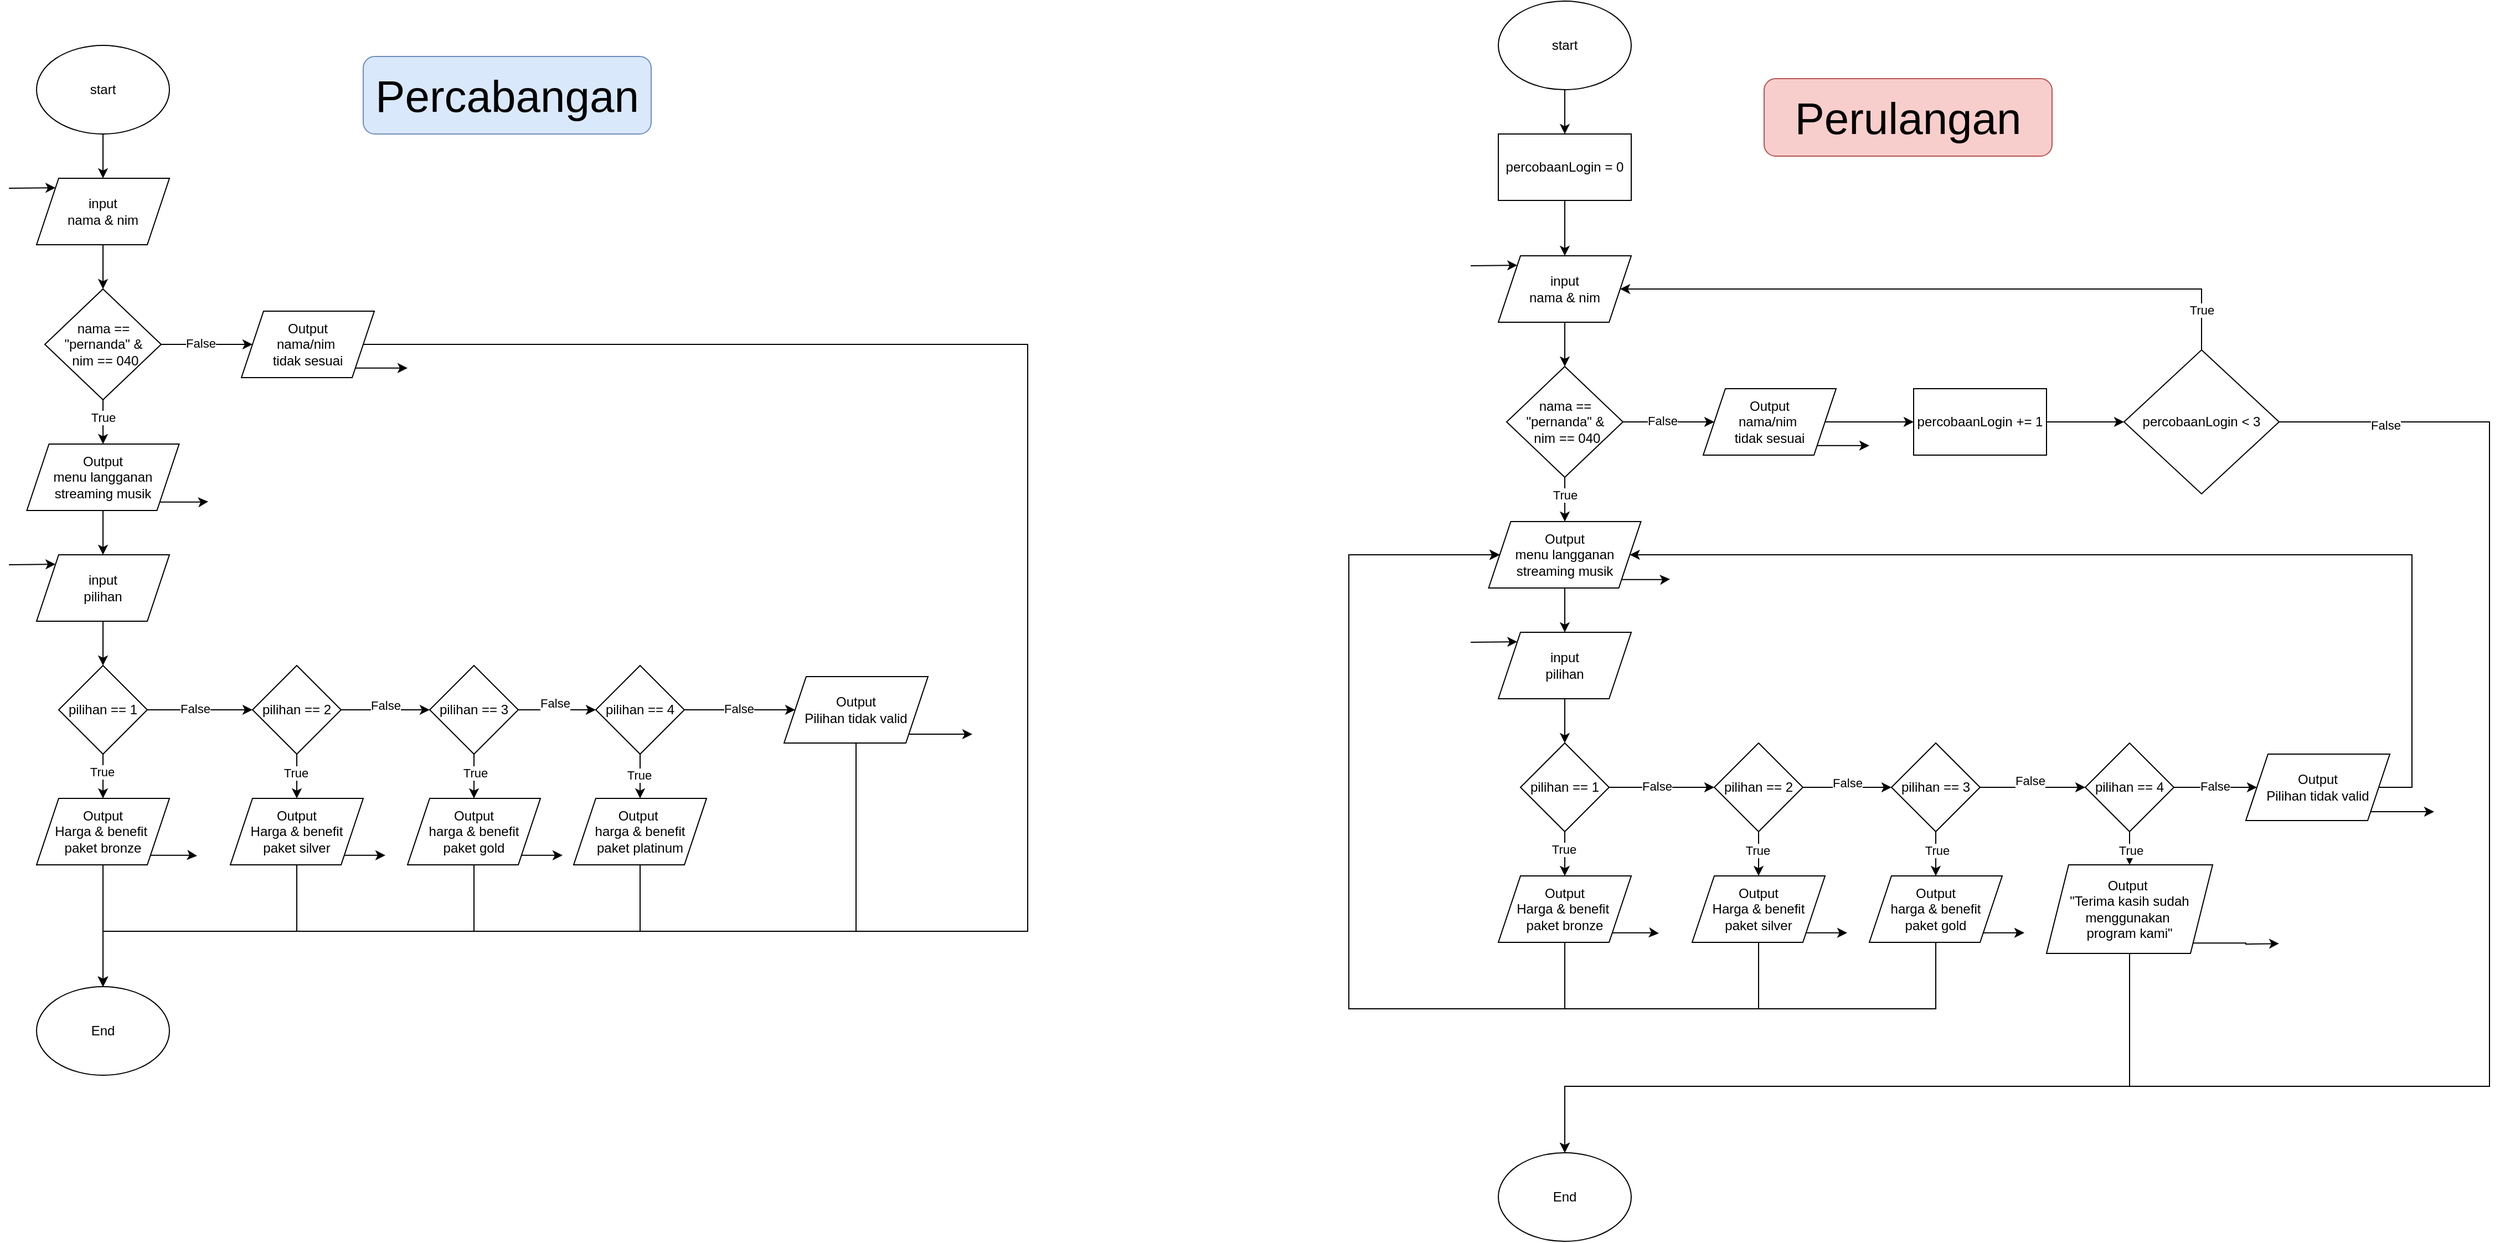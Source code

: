 <mxfile version="28.2.5">
  <diagram name="Page-1" id="maHT4FSvqRylTbP68qsX">
    <mxGraphModel grid="1" page="1" gridSize="10" guides="1" tooltips="1" connect="1" arrows="1" fold="1" pageScale="1" pageWidth="850" pageHeight="1100" math="0" shadow="0">
      <root>
        <mxCell id="0" />
        <mxCell id="1" parent="0" />
        <mxCell id="I-i70V5M9BXq4tLb4b1U-3" value="" style="edgeStyle=orthogonalEdgeStyle;rounded=0;orthogonalLoop=1;jettySize=auto;html=1;" edge="1" parent="1" source="I-i70V5M9BXq4tLb4b1U-1" target="I-i70V5M9BXq4tLb4b1U-2">
          <mxGeometry relative="1" as="geometry" />
        </mxCell>
        <mxCell id="I-i70V5M9BXq4tLb4b1U-1" value="start" style="ellipse;whiteSpace=wrap;html=1;" vertex="1" parent="1">
          <mxGeometry x="305" y="40" width="120" height="80" as="geometry" />
        </mxCell>
        <mxCell id="I-i70V5M9BXq4tLb4b1U-6" value="" style="edgeStyle=orthogonalEdgeStyle;rounded=0;orthogonalLoop=1;jettySize=auto;html=1;" edge="1" parent="1" source="I-i70V5M9BXq4tLb4b1U-2" target="I-i70V5M9BXq4tLb4b1U-5">
          <mxGeometry relative="1" as="geometry" />
        </mxCell>
        <mxCell id="I-i70V5M9BXq4tLb4b1U-2" value="input&lt;div&gt;nama &amp;amp; nim&lt;/div&gt;" style="shape=parallelogram;perimeter=parallelogramPerimeter;whiteSpace=wrap;html=1;fixedSize=1;" vertex="1" parent="1">
          <mxGeometry x="305" y="160" width="120" height="60" as="geometry" />
        </mxCell>
        <mxCell id="I-i70V5M9BXq4tLb4b1U-4" value="" style="endArrow=classic;html=1;rounded=0;entryX=0;entryY=0;entryDx=0;entryDy=0;" edge="1" parent="1" target="I-i70V5M9BXq4tLb4b1U-2">
          <mxGeometry width="50" height="50" relative="1" as="geometry">
            <mxPoint x="280" y="169" as="sourcePoint" />
            <mxPoint x="410" y="240" as="targetPoint" />
          </mxGeometry>
        </mxCell>
        <mxCell id="I-i70V5M9BXq4tLb4b1U-8" value="" style="edgeStyle=orthogonalEdgeStyle;rounded=0;orthogonalLoop=1;jettySize=auto;html=1;" edge="1" parent="1" source="I-i70V5M9BXq4tLb4b1U-5" target="I-i70V5M9BXq4tLb4b1U-7">
          <mxGeometry relative="1" as="geometry" />
        </mxCell>
        <mxCell id="I-i70V5M9BXq4tLb4b1U-23" value="True" style="edgeLabel;html=1;align=center;verticalAlign=middle;resizable=0;points=[];" vertex="1" connectable="0" parent="I-i70V5M9BXq4tLb4b1U-8">
          <mxGeometry x="-0.222" relative="1" as="geometry">
            <mxPoint as="offset" />
          </mxGeometry>
        </mxCell>
        <mxCell id="I-i70V5M9BXq4tLb4b1U-55" value="" style="edgeStyle=orthogonalEdgeStyle;rounded=0;orthogonalLoop=1;jettySize=auto;html=1;" edge="1" parent="1" source="I-i70V5M9BXq4tLb4b1U-5" target="I-i70V5M9BXq4tLb4b1U-54">
          <mxGeometry relative="1" as="geometry" />
        </mxCell>
        <mxCell id="I-i70V5M9BXq4tLb4b1U-58" value="False" style="edgeLabel;html=1;align=center;verticalAlign=middle;resizable=0;points=[];" vertex="1" connectable="0" parent="I-i70V5M9BXq4tLb4b1U-55">
          <mxGeometry x="-0.142" y="1" relative="1" as="geometry">
            <mxPoint as="offset" />
          </mxGeometry>
        </mxCell>
        <mxCell id="I-i70V5M9BXq4tLb4b1U-5" value="nama == &quot;pernanda&quot; &amp;amp;&lt;div&gt;&amp;nbsp;nim == 040&lt;/div&gt;" style="rhombus;whiteSpace=wrap;html=1;" vertex="1" parent="1">
          <mxGeometry x="312.5" y="260" width="105" height="100" as="geometry" />
        </mxCell>
        <mxCell id="I-i70V5M9BXq4tLb4b1U-9" style="edgeStyle=orthogonalEdgeStyle;rounded=0;orthogonalLoop=1;jettySize=auto;html=1;exitX=1;exitY=1;exitDx=0;exitDy=0;" edge="1" parent="1" source="I-i70V5M9BXq4tLb4b1U-7">
          <mxGeometry relative="1" as="geometry">
            <mxPoint x="460" y="452" as="targetPoint" />
          </mxGeometry>
        </mxCell>
        <mxCell id="I-i70V5M9BXq4tLb4b1U-13" style="edgeStyle=orthogonalEdgeStyle;rounded=0;orthogonalLoop=1;jettySize=auto;html=1;exitX=0.5;exitY=1;exitDx=0;exitDy=0;entryX=0.5;entryY=0;entryDx=0;entryDy=0;" edge="1" parent="1" source="I-i70V5M9BXq4tLb4b1U-7" target="I-i70V5M9BXq4tLb4b1U-11">
          <mxGeometry relative="1" as="geometry" />
        </mxCell>
        <mxCell id="I-i70V5M9BXq4tLb4b1U-7" value="Output&lt;div&gt;menu langganan streaming musik&lt;/div&gt;" style="shape=parallelogram;perimeter=parallelogramPerimeter;whiteSpace=wrap;html=1;fixedSize=1;" vertex="1" parent="1">
          <mxGeometry x="296.25" y="400" width="137.5" height="60" as="geometry" />
        </mxCell>
        <mxCell id="I-i70V5M9BXq4tLb4b1U-15" value="" style="edgeStyle=orthogonalEdgeStyle;rounded=0;orthogonalLoop=1;jettySize=auto;html=1;" edge="1" parent="1" source="I-i70V5M9BXq4tLb4b1U-11" target="I-i70V5M9BXq4tLb4b1U-14">
          <mxGeometry relative="1" as="geometry" />
        </mxCell>
        <mxCell id="I-i70V5M9BXq4tLb4b1U-11" value="input&lt;div&gt;pilihan&lt;/div&gt;" style="shape=parallelogram;perimeter=parallelogramPerimeter;whiteSpace=wrap;html=1;fixedSize=1;" vertex="1" parent="1">
          <mxGeometry x="305" y="500" width="120" height="60" as="geometry" />
        </mxCell>
        <mxCell id="I-i70V5M9BXq4tLb4b1U-12" value="" style="endArrow=classic;html=1;rounded=0;entryX=0;entryY=0;entryDx=0;entryDy=0;" edge="1" parent="1" target="I-i70V5M9BXq4tLb4b1U-11">
          <mxGeometry width="50" height="50" relative="1" as="geometry">
            <mxPoint x="280" y="509" as="sourcePoint" />
            <mxPoint x="418.75" y="630" as="targetPoint" />
          </mxGeometry>
        </mxCell>
        <mxCell id="I-i70V5M9BXq4tLb4b1U-21" value="" style="edgeStyle=orthogonalEdgeStyle;rounded=0;orthogonalLoop=1;jettySize=auto;html=1;" edge="1" parent="1" source="I-i70V5M9BXq4tLb4b1U-14" target="I-i70V5M9BXq4tLb4b1U-20">
          <mxGeometry relative="1" as="geometry" />
        </mxCell>
        <mxCell id="I-i70V5M9BXq4tLb4b1U-24" value="True" style="edgeLabel;html=1;align=center;verticalAlign=middle;resizable=0;points=[];" vertex="1" connectable="0" parent="I-i70V5M9BXq4tLb4b1U-21">
          <mxGeometry x="-0.144" y="-1" relative="1" as="geometry">
            <mxPoint y="-1" as="offset" />
          </mxGeometry>
        </mxCell>
        <mxCell id="I-i70V5M9BXq4tLb4b1U-28" value="" style="edgeStyle=orthogonalEdgeStyle;rounded=0;orthogonalLoop=1;jettySize=auto;html=1;" edge="1" parent="1" source="I-i70V5M9BXq4tLb4b1U-14" target="I-i70V5M9BXq4tLb4b1U-27">
          <mxGeometry relative="1" as="geometry" />
        </mxCell>
        <mxCell id="I-i70V5M9BXq4tLb4b1U-59" value="False" style="edgeLabel;html=1;align=center;verticalAlign=middle;resizable=0;points=[];" vertex="1" connectable="0" parent="I-i70V5M9BXq4tLb4b1U-28">
          <mxGeometry x="-0.082" y="1" relative="1" as="geometry">
            <mxPoint x="-1" as="offset" />
          </mxGeometry>
        </mxCell>
        <mxCell id="I-i70V5M9BXq4tLb4b1U-14" value="pilihan == 1" style="rhombus;whiteSpace=wrap;html=1;" vertex="1" parent="1">
          <mxGeometry x="325" y="600" width="80" height="80" as="geometry" />
        </mxCell>
        <mxCell id="I-i70V5M9BXq4tLb4b1U-22" style="edgeStyle=orthogonalEdgeStyle;rounded=0;orthogonalLoop=1;jettySize=auto;html=1;exitX=1;exitY=1;exitDx=0;exitDy=0;" edge="1" parent="1" source="I-i70V5M9BXq4tLb4b1U-20">
          <mxGeometry relative="1" as="geometry">
            <mxPoint x="450" y="771.833" as="targetPoint" />
          </mxGeometry>
        </mxCell>
        <mxCell id="I-i70V5M9BXq4tLb4b1U-26" style="edgeStyle=orthogonalEdgeStyle;rounded=0;orthogonalLoop=1;jettySize=auto;html=1;exitX=0.5;exitY=1;exitDx=0;exitDy=0;entryX=0.5;entryY=0;entryDx=0;entryDy=0;" edge="1" parent="1" source="I-i70V5M9BXq4tLb4b1U-20" target="I-i70V5M9BXq4tLb4b1U-25">
          <mxGeometry relative="1" as="geometry" />
        </mxCell>
        <mxCell id="I-i70V5M9BXq4tLb4b1U-20" value="Output&lt;div&gt;Harga &amp;amp; benefit&amp;nbsp;&lt;/div&gt;&lt;div&gt;paket bronze&lt;/div&gt;" style="shape=parallelogram;perimeter=parallelogramPerimeter;whiteSpace=wrap;html=1;fixedSize=1;" vertex="1" parent="1">
          <mxGeometry x="305" y="720" width="120" height="60" as="geometry" />
        </mxCell>
        <mxCell id="I-i70V5M9BXq4tLb4b1U-25" value="End" style="ellipse;whiteSpace=wrap;html=1;" vertex="1" parent="1">
          <mxGeometry x="305" y="890" width="120" height="80" as="geometry" />
        </mxCell>
        <mxCell id="I-i70V5M9BXq4tLb4b1U-30" value="" style="edgeStyle=orthogonalEdgeStyle;rounded=0;orthogonalLoop=1;jettySize=auto;html=1;" edge="1" parent="1" source="I-i70V5M9BXq4tLb4b1U-27" target="I-i70V5M9BXq4tLb4b1U-29">
          <mxGeometry relative="1" as="geometry" />
        </mxCell>
        <mxCell id="I-i70V5M9BXq4tLb4b1U-61" value="True" style="edgeLabel;html=1;align=center;verticalAlign=middle;resizable=0;points=[];" vertex="1" connectable="0" parent="I-i70V5M9BXq4tLb4b1U-30">
          <mxGeometry x="-0.143" y="-1" relative="1" as="geometry">
            <mxPoint as="offset" />
          </mxGeometry>
        </mxCell>
        <mxCell id="I-i70V5M9BXq4tLb4b1U-33" value="" style="edgeStyle=orthogonalEdgeStyle;rounded=0;orthogonalLoop=1;jettySize=auto;html=1;" edge="1" parent="1" source="I-i70V5M9BXq4tLb4b1U-27" target="I-i70V5M9BXq4tLb4b1U-32">
          <mxGeometry relative="1" as="geometry" />
        </mxCell>
        <mxCell id="I-i70V5M9BXq4tLb4b1U-60" value="False" style="edgeLabel;html=1;align=center;verticalAlign=middle;resizable=0;points=[];" vertex="1" connectable="0" parent="I-i70V5M9BXq4tLb4b1U-33">
          <mxGeometry x="0.001" y="4" relative="1" as="geometry">
            <mxPoint as="offset" />
          </mxGeometry>
        </mxCell>
        <mxCell id="I-i70V5M9BXq4tLb4b1U-27" value="pilihan == 2" style="rhombus;whiteSpace=wrap;html=1;" vertex="1" parent="1">
          <mxGeometry x="500" y="600" width="80" height="80" as="geometry" />
        </mxCell>
        <mxCell id="I-i70V5M9BXq4tLb4b1U-31" style="edgeStyle=orthogonalEdgeStyle;rounded=0;orthogonalLoop=1;jettySize=auto;html=1;exitX=1;exitY=1;exitDx=0;exitDy=0;" edge="1" parent="1" source="I-i70V5M9BXq4tLb4b1U-29">
          <mxGeometry relative="1" as="geometry">
            <mxPoint x="620.0" y="771.471" as="targetPoint" />
          </mxGeometry>
        </mxCell>
        <mxCell id="I-i70V5M9BXq4tLb4b1U-48" style="edgeStyle=orthogonalEdgeStyle;rounded=0;orthogonalLoop=1;jettySize=auto;html=1;exitX=0.5;exitY=1;exitDx=0;exitDy=0;entryX=0.5;entryY=0;entryDx=0;entryDy=0;" edge="1" parent="1" source="I-i70V5M9BXq4tLb4b1U-29" target="I-i70V5M9BXq4tLb4b1U-25">
          <mxGeometry relative="1" as="geometry">
            <Array as="points">
              <mxPoint x="540" y="840" />
              <mxPoint x="365" y="840" />
            </Array>
          </mxGeometry>
        </mxCell>
        <mxCell id="I-i70V5M9BXq4tLb4b1U-29" value="Output&lt;div&gt;Harga &amp;amp; benefit&lt;/div&gt;&lt;div&gt;paket silver&lt;/div&gt;" style="shape=parallelogram;perimeter=parallelogramPerimeter;whiteSpace=wrap;html=1;fixedSize=1;" vertex="1" parent="1">
          <mxGeometry x="480" y="720" width="120" height="60" as="geometry" />
        </mxCell>
        <mxCell id="I-i70V5M9BXq4tLb4b1U-35" value="" style="edgeStyle=orthogonalEdgeStyle;rounded=0;orthogonalLoop=1;jettySize=auto;html=1;" edge="1" parent="1" source="I-i70V5M9BXq4tLb4b1U-32" target="I-i70V5M9BXq4tLb4b1U-34">
          <mxGeometry relative="1" as="geometry" />
        </mxCell>
        <mxCell id="I-i70V5M9BXq4tLb4b1U-62" value="True" style="edgeLabel;html=1;align=center;verticalAlign=middle;resizable=0;points=[];" vertex="1" connectable="0" parent="I-i70V5M9BXq4tLb4b1U-35">
          <mxGeometry x="-0.143" y="1" relative="1" as="geometry">
            <mxPoint as="offset" />
          </mxGeometry>
        </mxCell>
        <mxCell id="I-i70V5M9BXq4tLb4b1U-38" value="" style="edgeStyle=orthogonalEdgeStyle;rounded=0;orthogonalLoop=1;jettySize=auto;html=1;" edge="1" parent="1" source="I-i70V5M9BXq4tLb4b1U-32" target="I-i70V5M9BXq4tLb4b1U-37">
          <mxGeometry relative="1" as="geometry" />
        </mxCell>
        <mxCell id="I-i70V5M9BXq4tLb4b1U-63" value="False" style="edgeLabel;html=1;align=center;verticalAlign=middle;resizable=0;points=[];" vertex="1" connectable="0" parent="I-i70V5M9BXq4tLb4b1U-38">
          <mxGeometry x="-0.06" y="6" relative="1" as="geometry">
            <mxPoint as="offset" />
          </mxGeometry>
        </mxCell>
        <mxCell id="I-i70V5M9BXq4tLb4b1U-32" value="pilihan == 3" style="rhombus;whiteSpace=wrap;html=1;" vertex="1" parent="1">
          <mxGeometry x="660" y="600" width="80" height="80" as="geometry" />
        </mxCell>
        <mxCell id="I-i70V5M9BXq4tLb4b1U-36" style="edgeStyle=orthogonalEdgeStyle;rounded=0;orthogonalLoop=1;jettySize=auto;html=1;exitX=1;exitY=1;exitDx=0;exitDy=0;" edge="1" parent="1" source="I-i70V5M9BXq4tLb4b1U-34">
          <mxGeometry relative="1" as="geometry">
            <mxPoint x="780.0" y="771.471" as="targetPoint" />
          </mxGeometry>
        </mxCell>
        <mxCell id="I-i70V5M9BXq4tLb4b1U-49" style="edgeStyle=orthogonalEdgeStyle;rounded=0;orthogonalLoop=1;jettySize=auto;html=1;exitX=0.5;exitY=1;exitDx=0;exitDy=0;entryX=0.5;entryY=0;entryDx=0;entryDy=0;" edge="1" parent="1" source="I-i70V5M9BXq4tLb4b1U-34" target="I-i70V5M9BXq4tLb4b1U-25">
          <mxGeometry relative="1" as="geometry">
            <Array as="points">
              <mxPoint x="700" y="840" />
              <mxPoint x="365" y="840" />
            </Array>
          </mxGeometry>
        </mxCell>
        <mxCell id="I-i70V5M9BXq4tLb4b1U-34" value="Output&lt;div&gt;harga &amp;amp; benefit&lt;/div&gt;&lt;div&gt;paket gold&lt;/div&gt;" style="shape=parallelogram;perimeter=parallelogramPerimeter;whiteSpace=wrap;html=1;fixedSize=1;" vertex="1" parent="1">
          <mxGeometry x="640" y="720" width="120" height="60" as="geometry" />
        </mxCell>
        <mxCell id="I-i70V5M9BXq4tLb4b1U-44" value="" style="edgeStyle=orthogonalEdgeStyle;rounded=0;orthogonalLoop=1;jettySize=auto;html=1;" edge="1" parent="1" source="I-i70V5M9BXq4tLb4b1U-37" target="I-i70V5M9BXq4tLb4b1U-43">
          <mxGeometry relative="1" as="geometry" />
        </mxCell>
        <mxCell id="I-i70V5M9BXq4tLb4b1U-65" value="True" style="edgeLabel;html=1;align=center;verticalAlign=middle;resizable=0;points=[];" vertex="1" connectable="0" parent="I-i70V5M9BXq4tLb4b1U-44">
          <mxGeometry x="-0.071" y="-1" relative="1" as="geometry">
            <mxPoint as="offset" />
          </mxGeometry>
        </mxCell>
        <mxCell id="I-i70V5M9BXq4tLb4b1U-46" value="" style="edgeStyle=orthogonalEdgeStyle;rounded=0;orthogonalLoop=1;jettySize=auto;html=1;" edge="1" parent="1" source="I-i70V5M9BXq4tLb4b1U-37" target="I-i70V5M9BXq4tLb4b1U-45">
          <mxGeometry relative="1" as="geometry" />
        </mxCell>
        <mxCell id="I-i70V5M9BXq4tLb4b1U-64" value="False" style="edgeLabel;html=1;align=center;verticalAlign=middle;resizable=0;points=[];" vertex="1" connectable="0" parent="I-i70V5M9BXq4tLb4b1U-46">
          <mxGeometry x="-0.028" y="1" relative="1" as="geometry">
            <mxPoint as="offset" />
          </mxGeometry>
        </mxCell>
        <mxCell id="I-i70V5M9BXq4tLb4b1U-37" value="pilihan == 4" style="rhombus;whiteSpace=wrap;html=1;" vertex="1" parent="1">
          <mxGeometry x="810" y="600" width="80" height="80" as="geometry" />
        </mxCell>
        <mxCell id="I-i70V5M9BXq4tLb4b1U-50" style="edgeStyle=orthogonalEdgeStyle;rounded=0;orthogonalLoop=1;jettySize=auto;html=1;exitX=0.5;exitY=1;exitDx=0;exitDy=0;entryX=0.5;entryY=0;entryDx=0;entryDy=0;" edge="1" parent="1" source="I-i70V5M9BXq4tLb4b1U-43" target="I-i70V5M9BXq4tLb4b1U-25">
          <mxGeometry relative="1" as="geometry">
            <Array as="points">
              <mxPoint x="850" y="840" />
              <mxPoint x="365" y="840" />
            </Array>
          </mxGeometry>
        </mxCell>
        <mxCell id="I-i70V5M9BXq4tLb4b1U-43" value="Output&amp;nbsp;&lt;div&gt;harga &amp;amp; benefit&lt;/div&gt;&lt;div&gt;paket platinum&lt;/div&gt;" style="shape=parallelogram;perimeter=parallelogramPerimeter;whiteSpace=wrap;html=1;fixedSize=1;" vertex="1" parent="1">
          <mxGeometry x="790" y="720" width="120" height="60" as="geometry" />
        </mxCell>
        <mxCell id="I-i70V5M9BXq4tLb4b1U-47" style="edgeStyle=orthogonalEdgeStyle;rounded=0;orthogonalLoop=1;jettySize=auto;html=1;exitX=1;exitY=1;exitDx=0;exitDy=0;" edge="1" parent="1" source="I-i70V5M9BXq4tLb4b1U-45">
          <mxGeometry relative="1" as="geometry">
            <mxPoint x="1150" y="662.059" as="targetPoint" />
          </mxGeometry>
        </mxCell>
        <mxCell id="I-i70V5M9BXq4tLb4b1U-52" style="edgeStyle=orthogonalEdgeStyle;rounded=0;orthogonalLoop=1;jettySize=auto;html=1;exitX=0.5;exitY=1;exitDx=0;exitDy=0;entryX=0.5;entryY=0;entryDx=0;entryDy=0;" edge="1" parent="1" source="I-i70V5M9BXq4tLb4b1U-45" target="I-i70V5M9BXq4tLb4b1U-25">
          <mxGeometry relative="1" as="geometry">
            <Array as="points">
              <mxPoint x="1045" y="840" />
              <mxPoint x="365" y="840" />
            </Array>
          </mxGeometry>
        </mxCell>
        <mxCell id="I-i70V5M9BXq4tLb4b1U-45" value="Output&lt;div&gt;Pilihan tidak valid&lt;/div&gt;" style="shape=parallelogram;perimeter=parallelogramPerimeter;whiteSpace=wrap;html=1;fixedSize=1;" vertex="1" parent="1">
          <mxGeometry x="980" y="610" width="130" height="60" as="geometry" />
        </mxCell>
        <mxCell id="I-i70V5M9BXq4tLb4b1U-56" style="edgeStyle=orthogonalEdgeStyle;rounded=0;orthogonalLoop=1;jettySize=auto;html=1;exitX=1;exitY=1;exitDx=0;exitDy=0;" edge="1" parent="1" source="I-i70V5M9BXq4tLb4b1U-54">
          <mxGeometry relative="1" as="geometry">
            <mxPoint x="640.0" y="331.429" as="targetPoint" />
          </mxGeometry>
        </mxCell>
        <mxCell id="I-i70V5M9BXq4tLb4b1U-57" style="edgeStyle=orthogonalEdgeStyle;rounded=0;orthogonalLoop=1;jettySize=auto;html=1;exitX=1;exitY=0.5;exitDx=0;exitDy=0;entryX=0.5;entryY=0;entryDx=0;entryDy=0;" edge="1" parent="1" source="I-i70V5M9BXq4tLb4b1U-54" target="I-i70V5M9BXq4tLb4b1U-25">
          <mxGeometry relative="1" as="geometry">
            <Array as="points">
              <mxPoint x="1200" y="310" />
              <mxPoint x="1200" y="840" />
              <mxPoint x="365" y="840" />
            </Array>
          </mxGeometry>
        </mxCell>
        <mxCell id="I-i70V5M9BXq4tLb4b1U-54" value="Output&lt;div&gt;nama/nim&amp;nbsp;&lt;/div&gt;&lt;div&gt;tidak sesuai&lt;/div&gt;" style="shape=parallelogram;perimeter=parallelogramPerimeter;whiteSpace=wrap;html=1;fixedSize=1;" vertex="1" parent="1">
          <mxGeometry x="490" y="280" width="120" height="60" as="geometry" />
        </mxCell>
        <mxCell id="JvaA8ZOsktSTNldXVIe7-59" value="" style="edgeStyle=orthogonalEdgeStyle;rounded=0;orthogonalLoop=1;jettySize=auto;html=1;" edge="1" parent="1" source="JvaA8ZOsktSTNldXVIe7-2" target="JvaA8ZOsktSTNldXVIe7-58">
          <mxGeometry relative="1" as="geometry" />
        </mxCell>
        <mxCell id="JvaA8ZOsktSTNldXVIe7-2" value="start" style="ellipse;whiteSpace=wrap;html=1;" vertex="1" parent="1">
          <mxGeometry x="1625" width="120" height="80" as="geometry" />
        </mxCell>
        <mxCell id="JvaA8ZOsktSTNldXVIe7-3" value="" style="edgeStyle=orthogonalEdgeStyle;rounded=0;orthogonalLoop=1;jettySize=auto;html=1;" edge="1" parent="1" source="JvaA8ZOsktSTNldXVIe7-4" target="JvaA8ZOsktSTNldXVIe7-10">
          <mxGeometry relative="1" as="geometry" />
        </mxCell>
        <mxCell id="JvaA8ZOsktSTNldXVIe7-4" value="input&lt;div&gt;nama &amp;amp; nim&lt;/div&gt;" style="shape=parallelogram;perimeter=parallelogramPerimeter;whiteSpace=wrap;html=1;fixedSize=1;" vertex="1" parent="1">
          <mxGeometry x="1625" y="230" width="120" height="60" as="geometry" />
        </mxCell>
        <mxCell id="JvaA8ZOsktSTNldXVIe7-5" value="" style="endArrow=classic;html=1;rounded=0;entryX=0;entryY=0;entryDx=0;entryDy=0;" edge="1" parent="1" target="JvaA8ZOsktSTNldXVIe7-4">
          <mxGeometry width="50" height="50" relative="1" as="geometry">
            <mxPoint x="1600" y="239" as="sourcePoint" />
            <mxPoint x="1730" y="310" as="targetPoint" />
          </mxGeometry>
        </mxCell>
        <mxCell id="JvaA8ZOsktSTNldXVIe7-6" value="" style="edgeStyle=orthogonalEdgeStyle;rounded=0;orthogonalLoop=1;jettySize=auto;html=1;" edge="1" parent="1" source="JvaA8ZOsktSTNldXVIe7-10" target="JvaA8ZOsktSTNldXVIe7-13">
          <mxGeometry relative="1" as="geometry" />
        </mxCell>
        <mxCell id="JvaA8ZOsktSTNldXVIe7-7" value="True" style="edgeLabel;html=1;align=center;verticalAlign=middle;resizable=0;points=[];" connectable="0" vertex="1" parent="JvaA8ZOsktSTNldXVIe7-6">
          <mxGeometry x="-0.222" relative="1" as="geometry">
            <mxPoint as="offset" />
          </mxGeometry>
        </mxCell>
        <mxCell id="JvaA8ZOsktSTNldXVIe7-8" value="" style="edgeStyle=orthogonalEdgeStyle;rounded=0;orthogonalLoop=1;jettySize=auto;html=1;" edge="1" parent="1" source="JvaA8ZOsktSTNldXVIe7-10" target="JvaA8ZOsktSTNldXVIe7-54">
          <mxGeometry relative="1" as="geometry" />
        </mxCell>
        <mxCell id="JvaA8ZOsktSTNldXVIe7-9" value="False" style="edgeLabel;html=1;align=center;verticalAlign=middle;resizable=0;points=[];" connectable="0" vertex="1" parent="JvaA8ZOsktSTNldXVIe7-8">
          <mxGeometry x="-0.142" y="1" relative="1" as="geometry">
            <mxPoint as="offset" />
          </mxGeometry>
        </mxCell>
        <mxCell id="JvaA8ZOsktSTNldXVIe7-10" value="nama == &quot;pernanda&quot; &amp;amp;&lt;div&gt;&amp;nbsp;nim == 040&lt;/div&gt;" style="rhombus;whiteSpace=wrap;html=1;" vertex="1" parent="1">
          <mxGeometry x="1632.5" y="330" width="105" height="100" as="geometry" />
        </mxCell>
        <mxCell id="JvaA8ZOsktSTNldXVIe7-11" style="edgeStyle=orthogonalEdgeStyle;rounded=0;orthogonalLoop=1;jettySize=auto;html=1;exitX=1;exitY=1;exitDx=0;exitDy=0;" edge="1" parent="1" source="JvaA8ZOsktSTNldXVIe7-13">
          <mxGeometry relative="1" as="geometry">
            <mxPoint x="1780" y="522" as="targetPoint" />
          </mxGeometry>
        </mxCell>
        <mxCell id="JvaA8ZOsktSTNldXVIe7-12" style="edgeStyle=orthogonalEdgeStyle;rounded=0;orthogonalLoop=1;jettySize=auto;html=1;exitX=0.5;exitY=1;exitDx=0;exitDy=0;entryX=0.5;entryY=0;entryDx=0;entryDy=0;" edge="1" parent="1" source="JvaA8ZOsktSTNldXVIe7-13" target="JvaA8ZOsktSTNldXVIe7-15">
          <mxGeometry relative="1" as="geometry" />
        </mxCell>
        <mxCell id="JvaA8ZOsktSTNldXVIe7-13" value="Output&lt;div&gt;menu langganan streaming musik&lt;/div&gt;" style="shape=parallelogram;perimeter=parallelogramPerimeter;whiteSpace=wrap;html=1;fixedSize=1;" vertex="1" parent="1">
          <mxGeometry x="1616.25" y="470" width="137.5" height="60" as="geometry" />
        </mxCell>
        <mxCell id="JvaA8ZOsktSTNldXVIe7-14" value="" style="edgeStyle=orthogonalEdgeStyle;rounded=0;orthogonalLoop=1;jettySize=auto;html=1;" edge="1" parent="1" source="JvaA8ZOsktSTNldXVIe7-15" target="JvaA8ZOsktSTNldXVIe7-21">
          <mxGeometry relative="1" as="geometry" />
        </mxCell>
        <mxCell id="JvaA8ZOsktSTNldXVIe7-15" value="input&lt;div&gt;pilihan&lt;/div&gt;" style="shape=parallelogram;perimeter=parallelogramPerimeter;whiteSpace=wrap;html=1;fixedSize=1;" vertex="1" parent="1">
          <mxGeometry x="1625" y="570" width="120" height="60" as="geometry" />
        </mxCell>
        <mxCell id="JvaA8ZOsktSTNldXVIe7-16" value="" style="endArrow=classic;html=1;rounded=0;entryX=0;entryY=0;entryDx=0;entryDy=0;" edge="1" parent="1" target="JvaA8ZOsktSTNldXVIe7-15">
          <mxGeometry width="50" height="50" relative="1" as="geometry">
            <mxPoint x="1600" y="579" as="sourcePoint" />
            <mxPoint x="1738.75" y="700" as="targetPoint" />
          </mxGeometry>
        </mxCell>
        <mxCell id="JvaA8ZOsktSTNldXVIe7-17" value="" style="edgeStyle=orthogonalEdgeStyle;rounded=0;orthogonalLoop=1;jettySize=auto;html=1;" edge="1" parent="1" source="JvaA8ZOsktSTNldXVIe7-21" target="JvaA8ZOsktSTNldXVIe7-24">
          <mxGeometry relative="1" as="geometry" />
        </mxCell>
        <mxCell id="JvaA8ZOsktSTNldXVIe7-18" value="True" style="edgeLabel;html=1;align=center;verticalAlign=middle;resizable=0;points=[];" connectable="0" vertex="1" parent="JvaA8ZOsktSTNldXVIe7-17">
          <mxGeometry x="-0.144" y="-1" relative="1" as="geometry">
            <mxPoint y="-1" as="offset" />
          </mxGeometry>
        </mxCell>
        <mxCell id="JvaA8ZOsktSTNldXVIe7-19" value="" style="edgeStyle=orthogonalEdgeStyle;rounded=0;orthogonalLoop=1;jettySize=auto;html=1;" edge="1" parent="1" source="JvaA8ZOsktSTNldXVIe7-21" target="JvaA8ZOsktSTNldXVIe7-30">
          <mxGeometry relative="1" as="geometry" />
        </mxCell>
        <mxCell id="JvaA8ZOsktSTNldXVIe7-20" value="False" style="edgeLabel;html=1;align=center;verticalAlign=middle;resizable=0;points=[];" connectable="0" vertex="1" parent="JvaA8ZOsktSTNldXVIe7-19">
          <mxGeometry x="-0.082" y="1" relative="1" as="geometry">
            <mxPoint x="-1" as="offset" />
          </mxGeometry>
        </mxCell>
        <mxCell id="JvaA8ZOsktSTNldXVIe7-21" value="pilihan == 1" style="rhombus;whiteSpace=wrap;html=1;" vertex="1" parent="1">
          <mxGeometry x="1645" y="670" width="80" height="80" as="geometry" />
        </mxCell>
        <mxCell id="JvaA8ZOsktSTNldXVIe7-22" style="edgeStyle=orthogonalEdgeStyle;rounded=0;orthogonalLoop=1;jettySize=auto;html=1;exitX=1;exitY=1;exitDx=0;exitDy=0;" edge="1" parent="1" source="JvaA8ZOsktSTNldXVIe7-24">
          <mxGeometry relative="1" as="geometry">
            <mxPoint x="1770" y="841.833" as="targetPoint" />
          </mxGeometry>
        </mxCell>
        <mxCell id="JvaA8ZOsktSTNldXVIe7-68" style="edgeStyle=orthogonalEdgeStyle;rounded=0;orthogonalLoop=1;jettySize=auto;html=1;exitX=0.5;exitY=1;exitDx=0;exitDy=0;entryX=0;entryY=0.5;entryDx=0;entryDy=0;" edge="1" parent="1" source="JvaA8ZOsktSTNldXVIe7-24" target="JvaA8ZOsktSTNldXVIe7-13">
          <mxGeometry relative="1" as="geometry">
            <Array as="points">
              <mxPoint x="1685" y="910" />
              <mxPoint x="1490" y="910" />
              <mxPoint x="1490" y="500" />
            </Array>
          </mxGeometry>
        </mxCell>
        <mxCell id="JvaA8ZOsktSTNldXVIe7-24" value="Output&lt;div&gt;Harga &amp;amp; benefit&amp;nbsp;&lt;/div&gt;&lt;div&gt;paket bronze&lt;/div&gt;" style="shape=parallelogram;perimeter=parallelogramPerimeter;whiteSpace=wrap;html=1;fixedSize=1;" vertex="1" parent="1">
          <mxGeometry x="1625" y="790" width="120" height="60" as="geometry" />
        </mxCell>
        <mxCell id="JvaA8ZOsktSTNldXVIe7-25" value="End" style="ellipse;whiteSpace=wrap;html=1;" vertex="1" parent="1">
          <mxGeometry x="1625" y="1040" width="120" height="80" as="geometry" />
        </mxCell>
        <mxCell id="JvaA8ZOsktSTNldXVIe7-26" value="" style="edgeStyle=orthogonalEdgeStyle;rounded=0;orthogonalLoop=1;jettySize=auto;html=1;" edge="1" parent="1" source="JvaA8ZOsktSTNldXVIe7-30" target="JvaA8ZOsktSTNldXVIe7-33">
          <mxGeometry relative="1" as="geometry" />
        </mxCell>
        <mxCell id="JvaA8ZOsktSTNldXVIe7-27" value="True" style="edgeLabel;html=1;align=center;verticalAlign=middle;resizable=0;points=[];" connectable="0" vertex="1" parent="JvaA8ZOsktSTNldXVIe7-26">
          <mxGeometry x="-0.143" y="-1" relative="1" as="geometry">
            <mxPoint as="offset" />
          </mxGeometry>
        </mxCell>
        <mxCell id="JvaA8ZOsktSTNldXVIe7-28" value="" style="edgeStyle=orthogonalEdgeStyle;rounded=0;orthogonalLoop=1;jettySize=auto;html=1;" edge="1" parent="1" source="JvaA8ZOsktSTNldXVIe7-30" target="JvaA8ZOsktSTNldXVIe7-38">
          <mxGeometry relative="1" as="geometry" />
        </mxCell>
        <mxCell id="JvaA8ZOsktSTNldXVIe7-29" value="False" style="edgeLabel;html=1;align=center;verticalAlign=middle;resizable=0;points=[];" connectable="0" vertex="1" parent="JvaA8ZOsktSTNldXVIe7-28">
          <mxGeometry x="0.001" y="4" relative="1" as="geometry">
            <mxPoint as="offset" />
          </mxGeometry>
        </mxCell>
        <mxCell id="JvaA8ZOsktSTNldXVIe7-30" value="pilihan == 2" style="rhombus;whiteSpace=wrap;html=1;" vertex="1" parent="1">
          <mxGeometry x="1820" y="670" width="80" height="80" as="geometry" />
        </mxCell>
        <mxCell id="JvaA8ZOsktSTNldXVIe7-31" style="edgeStyle=orthogonalEdgeStyle;rounded=0;orthogonalLoop=1;jettySize=auto;html=1;exitX=1;exitY=1;exitDx=0;exitDy=0;" edge="1" parent="1" source="JvaA8ZOsktSTNldXVIe7-33">
          <mxGeometry relative="1" as="geometry">
            <mxPoint x="1940" y="841.471" as="targetPoint" />
          </mxGeometry>
        </mxCell>
        <mxCell id="JvaA8ZOsktSTNldXVIe7-69" style="edgeStyle=orthogonalEdgeStyle;rounded=0;orthogonalLoop=1;jettySize=auto;html=1;exitX=0.5;exitY=1;exitDx=0;exitDy=0;entryX=0;entryY=0.5;entryDx=0;entryDy=0;" edge="1" parent="1" source="JvaA8ZOsktSTNldXVIe7-33" target="JvaA8ZOsktSTNldXVIe7-13">
          <mxGeometry relative="1" as="geometry">
            <Array as="points">
              <mxPoint x="1860" y="910" />
              <mxPoint x="1490" y="910" />
              <mxPoint x="1490" y="500" />
            </Array>
          </mxGeometry>
        </mxCell>
        <mxCell id="JvaA8ZOsktSTNldXVIe7-33" value="Output&lt;div&gt;Harga &amp;amp; benefit&lt;/div&gt;&lt;div&gt;paket silver&lt;/div&gt;" style="shape=parallelogram;perimeter=parallelogramPerimeter;whiteSpace=wrap;html=1;fixedSize=1;" vertex="1" parent="1">
          <mxGeometry x="1800" y="790" width="120" height="60" as="geometry" />
        </mxCell>
        <mxCell id="JvaA8ZOsktSTNldXVIe7-34" value="" style="edgeStyle=orthogonalEdgeStyle;rounded=0;orthogonalLoop=1;jettySize=auto;html=1;" edge="1" parent="1" source="JvaA8ZOsktSTNldXVIe7-38" target="JvaA8ZOsktSTNldXVIe7-41">
          <mxGeometry relative="1" as="geometry" />
        </mxCell>
        <mxCell id="JvaA8ZOsktSTNldXVIe7-35" value="True" style="edgeLabel;html=1;align=center;verticalAlign=middle;resizable=0;points=[];" connectable="0" vertex="1" parent="JvaA8ZOsktSTNldXVIe7-34">
          <mxGeometry x="-0.143" y="1" relative="1" as="geometry">
            <mxPoint as="offset" />
          </mxGeometry>
        </mxCell>
        <mxCell id="JvaA8ZOsktSTNldXVIe7-36" value="" style="edgeStyle=orthogonalEdgeStyle;rounded=0;orthogonalLoop=1;jettySize=auto;html=1;" edge="1" parent="1" source="JvaA8ZOsktSTNldXVIe7-38" target="JvaA8ZOsktSTNldXVIe7-46">
          <mxGeometry relative="1" as="geometry" />
        </mxCell>
        <mxCell id="JvaA8ZOsktSTNldXVIe7-37" value="False" style="edgeLabel;html=1;align=center;verticalAlign=middle;resizable=0;points=[];" connectable="0" vertex="1" parent="JvaA8ZOsktSTNldXVIe7-36">
          <mxGeometry x="-0.06" y="6" relative="1" as="geometry">
            <mxPoint as="offset" />
          </mxGeometry>
        </mxCell>
        <mxCell id="JvaA8ZOsktSTNldXVIe7-38" value="pilihan == 3" style="rhombus;whiteSpace=wrap;html=1;" vertex="1" parent="1">
          <mxGeometry x="1980" y="670" width="80" height="80" as="geometry" />
        </mxCell>
        <mxCell id="JvaA8ZOsktSTNldXVIe7-39" style="edgeStyle=orthogonalEdgeStyle;rounded=0;orthogonalLoop=1;jettySize=auto;html=1;exitX=1;exitY=1;exitDx=0;exitDy=0;" edge="1" parent="1" source="JvaA8ZOsktSTNldXVIe7-41">
          <mxGeometry relative="1" as="geometry">
            <mxPoint x="2100" y="841.471" as="targetPoint" />
          </mxGeometry>
        </mxCell>
        <mxCell id="JvaA8ZOsktSTNldXVIe7-70" style="edgeStyle=orthogonalEdgeStyle;rounded=0;orthogonalLoop=1;jettySize=auto;html=1;exitX=0.5;exitY=1;exitDx=0;exitDy=0;entryX=0;entryY=0.5;entryDx=0;entryDy=0;" edge="1" parent="1" source="JvaA8ZOsktSTNldXVIe7-41" target="JvaA8ZOsktSTNldXVIe7-13">
          <mxGeometry relative="1" as="geometry">
            <Array as="points">
              <mxPoint x="2020" y="910" />
              <mxPoint x="1490" y="910" />
              <mxPoint x="1490" y="500" />
            </Array>
          </mxGeometry>
        </mxCell>
        <mxCell id="JvaA8ZOsktSTNldXVIe7-41" value="Output&lt;div&gt;harga &amp;amp; benefit&lt;/div&gt;&lt;div&gt;paket gold&lt;/div&gt;" style="shape=parallelogram;perimeter=parallelogramPerimeter;whiteSpace=wrap;html=1;fixedSize=1;" vertex="1" parent="1">
          <mxGeometry x="1960" y="790" width="120" height="60" as="geometry" />
        </mxCell>
        <mxCell id="JvaA8ZOsktSTNldXVIe7-42" value="" style="edgeStyle=orthogonalEdgeStyle;rounded=0;orthogonalLoop=1;jettySize=auto;html=1;" edge="1" parent="1" source="JvaA8ZOsktSTNldXVIe7-46" target="JvaA8ZOsktSTNldXVIe7-48">
          <mxGeometry relative="1" as="geometry" />
        </mxCell>
        <mxCell id="JvaA8ZOsktSTNldXVIe7-43" value="True" style="edgeLabel;html=1;align=center;verticalAlign=middle;resizable=0;points=[];" connectable="0" vertex="1" parent="JvaA8ZOsktSTNldXVIe7-42">
          <mxGeometry x="-0.071" y="-1" relative="1" as="geometry">
            <mxPoint as="offset" />
          </mxGeometry>
        </mxCell>
        <mxCell id="JvaA8ZOsktSTNldXVIe7-44" value="" style="edgeStyle=orthogonalEdgeStyle;rounded=0;orthogonalLoop=1;jettySize=auto;html=1;" edge="1" parent="1" source="JvaA8ZOsktSTNldXVIe7-46" target="JvaA8ZOsktSTNldXVIe7-51">
          <mxGeometry relative="1" as="geometry" />
        </mxCell>
        <mxCell id="JvaA8ZOsktSTNldXVIe7-45" value="False" style="edgeLabel;html=1;align=center;verticalAlign=middle;resizable=0;points=[];" connectable="0" vertex="1" parent="JvaA8ZOsktSTNldXVIe7-44">
          <mxGeometry x="-0.028" y="1" relative="1" as="geometry">
            <mxPoint as="offset" />
          </mxGeometry>
        </mxCell>
        <mxCell id="JvaA8ZOsktSTNldXVIe7-46" value="pilihan == 4" style="rhombus;whiteSpace=wrap;html=1;" vertex="1" parent="1">
          <mxGeometry x="2155" y="670" width="80" height="80" as="geometry" />
        </mxCell>
        <mxCell id="JvaA8ZOsktSTNldXVIe7-47" style="edgeStyle=orthogonalEdgeStyle;rounded=0;orthogonalLoop=1;jettySize=auto;html=1;exitX=0.5;exitY=1;exitDx=0;exitDy=0;entryX=0.5;entryY=0;entryDx=0;entryDy=0;" edge="1" parent="1" source="JvaA8ZOsktSTNldXVIe7-48" target="JvaA8ZOsktSTNldXVIe7-25">
          <mxGeometry relative="1" as="geometry">
            <Array as="points">
              <mxPoint x="2195" y="980" />
              <mxPoint x="1685" y="980" />
            </Array>
          </mxGeometry>
        </mxCell>
        <mxCell id="JvaA8ZOsktSTNldXVIe7-67" style="edgeStyle=orthogonalEdgeStyle;rounded=0;orthogonalLoop=1;jettySize=auto;html=1;exitX=1;exitY=1;exitDx=0;exitDy=0;" edge="1" parent="1" source="JvaA8ZOsktSTNldXVIe7-48">
          <mxGeometry relative="1" as="geometry">
            <mxPoint x="2330" y="851.077" as="targetPoint" />
          </mxGeometry>
        </mxCell>
        <mxCell id="JvaA8ZOsktSTNldXVIe7-48" value="Output&amp;nbsp;&lt;div&gt;&quot;Terima kasih sudah menggunakan&amp;nbsp;&lt;/div&gt;&lt;div&gt;program kami&quot;&lt;/div&gt;" style="shape=parallelogram;perimeter=parallelogramPerimeter;whiteSpace=wrap;html=1;fixedSize=1;" vertex="1" parent="1">
          <mxGeometry x="2120" y="780" width="150" height="80" as="geometry" />
        </mxCell>
        <mxCell id="JvaA8ZOsktSTNldXVIe7-49" style="edgeStyle=orthogonalEdgeStyle;rounded=0;orthogonalLoop=1;jettySize=auto;html=1;exitX=1;exitY=1;exitDx=0;exitDy=0;" edge="1" parent="1" source="JvaA8ZOsktSTNldXVIe7-51">
          <mxGeometry relative="1" as="geometry">
            <mxPoint x="2470" y="732.059" as="targetPoint" />
          </mxGeometry>
        </mxCell>
        <mxCell id="JvaA8ZOsktSTNldXVIe7-71" style="edgeStyle=orthogonalEdgeStyle;rounded=0;orthogonalLoop=1;jettySize=auto;html=1;exitX=1;exitY=0.5;exitDx=0;exitDy=0;entryX=1;entryY=0.5;entryDx=0;entryDy=0;" edge="1" parent="1" source="JvaA8ZOsktSTNldXVIe7-51" target="JvaA8ZOsktSTNldXVIe7-13">
          <mxGeometry relative="1" as="geometry">
            <Array as="points">
              <mxPoint x="2450" y="710" />
              <mxPoint x="2450" y="500" />
            </Array>
          </mxGeometry>
        </mxCell>
        <mxCell id="JvaA8ZOsktSTNldXVIe7-51" value="Output&lt;div&gt;Pilihan tidak valid&lt;/div&gt;" style="shape=parallelogram;perimeter=parallelogramPerimeter;whiteSpace=wrap;html=1;fixedSize=1;" vertex="1" parent="1">
          <mxGeometry x="2300" y="680" width="130" height="60" as="geometry" />
        </mxCell>
        <mxCell id="JvaA8ZOsktSTNldXVIe7-52" style="edgeStyle=orthogonalEdgeStyle;rounded=0;orthogonalLoop=1;jettySize=auto;html=1;exitX=1;exitY=1;exitDx=0;exitDy=0;" edge="1" parent="1" source="JvaA8ZOsktSTNldXVIe7-54">
          <mxGeometry relative="1" as="geometry">
            <mxPoint x="1960" y="401.429" as="targetPoint" />
          </mxGeometry>
        </mxCell>
        <mxCell id="JvaA8ZOsktSTNldXVIe7-53" style="edgeStyle=orthogonalEdgeStyle;rounded=0;orthogonalLoop=1;jettySize=auto;html=1;entryX=0.5;entryY=0;entryDx=0;entryDy=0;exitX=1;exitY=0.5;exitDx=0;exitDy=0;" edge="1" parent="1" source="JvaA8ZOsktSTNldXVIe7-62" target="JvaA8ZOsktSTNldXVIe7-25">
          <mxGeometry relative="1" as="geometry">
            <Array as="points">
              <mxPoint x="2520" y="380" />
              <mxPoint x="2520" y="980" />
              <mxPoint x="1685" y="980" />
            </Array>
            <mxPoint x="2370" y="380" as="sourcePoint" />
          </mxGeometry>
        </mxCell>
        <mxCell id="JvaA8ZOsktSTNldXVIe7-66" value="False" style="edgeLabel;html=1;align=center;verticalAlign=middle;resizable=0;points=[];" connectable="0" vertex="1" parent="JvaA8ZOsktSTNldXVIe7-53">
          <mxGeometry x="-0.887" y="-3" relative="1" as="geometry">
            <mxPoint x="1" as="offset" />
          </mxGeometry>
        </mxCell>
        <mxCell id="JvaA8ZOsktSTNldXVIe7-57" value="" style="edgeStyle=orthogonalEdgeStyle;rounded=0;orthogonalLoop=1;jettySize=auto;html=1;entryX=0;entryY=0.5;entryDx=0;entryDy=0;" edge="1" parent="1" source="JvaA8ZOsktSTNldXVIe7-54" target="JvaA8ZOsktSTNldXVIe7-61">
          <mxGeometry relative="1" as="geometry">
            <mxPoint x="2000" y="380" as="targetPoint" />
          </mxGeometry>
        </mxCell>
        <mxCell id="JvaA8ZOsktSTNldXVIe7-54" value="Output&lt;div&gt;nama/nim&amp;nbsp;&lt;/div&gt;&lt;div&gt;tidak sesuai&lt;/div&gt;" style="shape=parallelogram;perimeter=parallelogramPerimeter;whiteSpace=wrap;html=1;fixedSize=1;" vertex="1" parent="1">
          <mxGeometry x="1810" y="350" width="120" height="60" as="geometry" />
        </mxCell>
        <mxCell id="JvaA8ZOsktSTNldXVIe7-60" style="edgeStyle=orthogonalEdgeStyle;rounded=0;orthogonalLoop=1;jettySize=auto;html=1;exitX=0.5;exitY=1;exitDx=0;exitDy=0;entryX=0.5;entryY=0;entryDx=0;entryDy=0;" edge="1" parent="1" source="JvaA8ZOsktSTNldXVIe7-58" target="JvaA8ZOsktSTNldXVIe7-4">
          <mxGeometry relative="1" as="geometry" />
        </mxCell>
        <mxCell id="JvaA8ZOsktSTNldXVIe7-58" value="percobaanLogin = 0" style="whiteSpace=wrap;html=1;" vertex="1" parent="1">
          <mxGeometry x="1625" y="120" width="120" height="60" as="geometry" />
        </mxCell>
        <mxCell id="JvaA8ZOsktSTNldXVIe7-63" value="" style="edgeStyle=orthogonalEdgeStyle;rounded=0;orthogonalLoop=1;jettySize=auto;html=1;" edge="1" parent="1" source="JvaA8ZOsktSTNldXVIe7-61" target="JvaA8ZOsktSTNldXVIe7-62">
          <mxGeometry relative="1" as="geometry" />
        </mxCell>
        <mxCell id="JvaA8ZOsktSTNldXVIe7-61" value="percobaanLogin += 1" style="whiteSpace=wrap;html=1;" vertex="1" parent="1">
          <mxGeometry x="2000" y="350" width="120" height="60" as="geometry" />
        </mxCell>
        <mxCell id="JvaA8ZOsktSTNldXVIe7-64" style="edgeStyle=orthogonalEdgeStyle;rounded=0;orthogonalLoop=1;jettySize=auto;html=1;exitX=0.5;exitY=0;exitDx=0;exitDy=0;entryX=1;entryY=0.5;entryDx=0;entryDy=0;" edge="1" parent="1" source="JvaA8ZOsktSTNldXVIe7-62" target="JvaA8ZOsktSTNldXVIe7-4">
          <mxGeometry relative="1" as="geometry">
            <Array as="points">
              <mxPoint x="2260" y="260" />
            </Array>
          </mxGeometry>
        </mxCell>
        <mxCell id="JvaA8ZOsktSTNldXVIe7-65" value="True" style="edgeLabel;html=1;align=center;verticalAlign=middle;resizable=0;points=[];" connectable="0" vertex="1" parent="JvaA8ZOsktSTNldXVIe7-64">
          <mxGeometry x="-0.878" relative="1" as="geometry">
            <mxPoint y="-1" as="offset" />
          </mxGeometry>
        </mxCell>
        <mxCell id="JvaA8ZOsktSTNldXVIe7-62" value="percobaanLogin &amp;lt; 3" style="rhombus;whiteSpace=wrap;html=1;" vertex="1" parent="1">
          <mxGeometry x="2190" y="315" width="140" height="130" as="geometry" />
        </mxCell>
        <mxCell id="JvaA8ZOsktSTNldXVIe7-73" value="&lt;font style=&quot;font-size: 40px;&quot;&gt;Percabangan&lt;/font&gt;" style="rounded=1;whiteSpace=wrap;html=1;fillColor=#dae8fc;strokeColor=#6c8ebf;" vertex="1" parent="1">
          <mxGeometry x="600" y="50" width="260" height="70" as="geometry" />
        </mxCell>
        <mxCell id="JvaA8ZOsktSTNldXVIe7-74" value="&lt;font style=&quot;font-size: 40px;&quot;&gt;Perulangan&lt;/font&gt;" style="rounded=1;whiteSpace=wrap;html=1;fillColor=#f8cecc;strokeColor=#b85450;" vertex="1" parent="1">
          <mxGeometry x="1865" y="70" width="260" height="70" as="geometry" />
        </mxCell>
      </root>
    </mxGraphModel>
  </diagram>
</mxfile>
